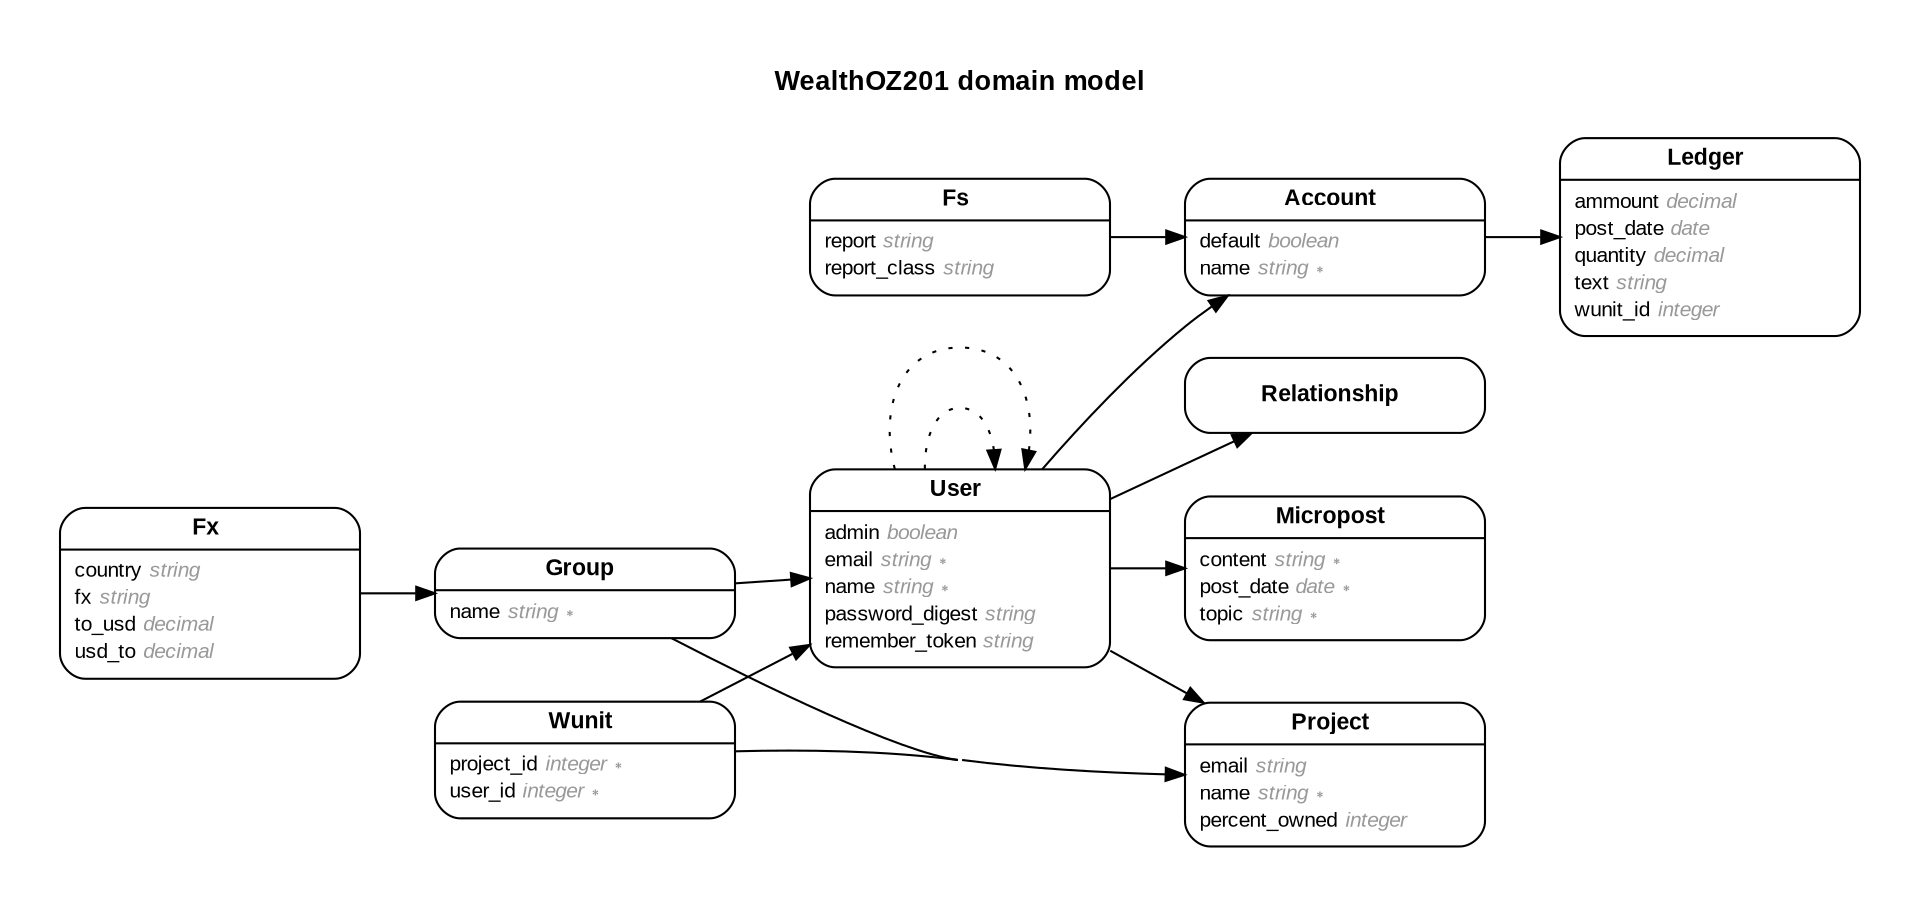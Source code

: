 digraph WealthOZ201 {
rankdir = "LR";
ranksep = "0.5";
nodesep = "0.4";
pad = "0.4,0.4";
margin = "0,0";
concentrate = "true";
labelloc = "t";
fontsize = "13";
fontname = "Arial Bold";
node[ shape  =  "Mrecord" , fontsize  =  "10" , fontname  =  "Arial" , margin  =  "0.07,0.05" , penwidth  =  "1.0"];
edge[ fontname  =  "Arial" , fontsize  =  "7" , dir  =  "both" , arrowsize  =  "0.9" , penwidth  =  "1.0" , labelangle  =  "32" , labeldistance  =  "1.8"];
label = "WealthOZ201 domain model\n\n";
m_Account [label = <<table border="0" align="center" cellspacing="0.5" cellpadding="0" width="134">
  <tr><td align="center" valign="bottom" width="130"><font face="Arial Bold" point-size="11">Account</font></td></tr>
</table>
|
<table border="0" align="left" cellspacing="2" cellpadding="0" width="134">
  <tr><td align="left" width="130" port="default">default <font face="Arial Italic" color="grey60">boolean</font></td></tr>
  <tr><td align="left" width="130" port="name">name <font face="Arial Italic" color="grey60">string ∗</font></td></tr>
</table>
>];
m_Fs [label = <<table border="0" align="center" cellspacing="0.5" cellpadding="0" width="134">
  <tr><td align="center" valign="bottom" width="130"><font face="Arial Bold" point-size="11">Fs</font></td></tr>
</table>
|
<table border="0" align="left" cellspacing="2" cellpadding="0" width="134">
  <tr><td align="left" width="130" port="report">report <font face="Arial Italic" color="grey60">string</font></td></tr>
  <tr><td align="left" width="130" port="report_class">report_class <font face="Arial Italic" color="grey60">string</font></td></tr>
</table>
>];
m_Fx [label = <<table border="0" align="center" cellspacing="0.5" cellpadding="0" width="134">
  <tr><td align="center" valign="bottom" width="130"><font face="Arial Bold" point-size="11">Fx</font></td></tr>
</table>
|
<table border="0" align="left" cellspacing="2" cellpadding="0" width="134">
  <tr><td align="left" width="130" port="country">country <font face="Arial Italic" color="grey60">string</font></td></tr>
  <tr><td align="left" width="130" port="fx">fx <font face="Arial Italic" color="grey60">string</font></td></tr>
  <tr><td align="left" width="130" port="to_usd">to_usd <font face="Arial Italic" color="grey60">decimal</font></td></tr>
  <tr><td align="left" width="130" port="usd_to">usd_to <font face="Arial Italic" color="grey60">decimal</font></td></tr>
</table>
>];
m_Group [label = <<table border="0" align="center" cellspacing="0.5" cellpadding="0" width="134">
  <tr><td align="center" valign="bottom" width="130"><font face="Arial Bold" point-size="11">Group</font></td></tr>
</table>
|
<table border="0" align="left" cellspacing="2" cellpadding="0" width="134">
  <tr><td align="left" width="130" port="name">name <font face="Arial Italic" color="grey60">string ∗</font></td></tr>
</table>
>];
m_Ledger [label = <<table border="0" align="center" cellspacing="0.5" cellpadding="0" width="134">
  <tr><td align="center" valign="bottom" width="130"><font face="Arial Bold" point-size="11">Ledger</font></td></tr>
</table>
|
<table border="0" align="left" cellspacing="2" cellpadding="0" width="134">
  <tr><td align="left" width="130" port="ammount">ammount <font face="Arial Italic" color="grey60">decimal</font></td></tr>
  <tr><td align="left" width="130" port="post_date">post_date <font face="Arial Italic" color="grey60">date</font></td></tr>
  <tr><td align="left" width="130" port="quantity">quantity <font face="Arial Italic" color="grey60">decimal</font></td></tr>
  <tr><td align="left" width="130" port="text">text <font face="Arial Italic" color="grey60">string</font></td></tr>
  <tr><td align="left" width="130" port="wunit_id">wunit_id <font face="Arial Italic" color="grey60">integer</font></td></tr>
</table>
>];
m_Micropost [label = <<table border="0" align="center" cellspacing="0.5" cellpadding="0" width="134">
  <tr><td align="center" valign="bottom" width="130"><font face="Arial Bold" point-size="11">Micropost</font></td></tr>
</table>
|
<table border="0" align="left" cellspacing="2" cellpadding="0" width="134">
  <tr><td align="left" width="130" port="content">content <font face="Arial Italic" color="grey60">string ∗</font></td></tr>
  <tr><td align="left" width="130" port="post_date">post_date <font face="Arial Italic" color="grey60">date ∗</font></td></tr>
  <tr><td align="left" width="130" port="topic">topic <font face="Arial Italic" color="grey60">string ∗</font></td></tr>
</table>
>];
m_Project [label = <<table border="0" align="center" cellspacing="0.5" cellpadding="0" width="134">
  <tr><td align="center" valign="bottom" width="130"><font face="Arial Bold" point-size="11">Project</font></td></tr>
</table>
|
<table border="0" align="left" cellspacing="2" cellpadding="0" width="134">
  <tr><td align="left" width="130" port="email">email <font face="Arial Italic" color="grey60">string</font></td></tr>
  <tr><td align="left" width="130" port="name">name <font face="Arial Italic" color="grey60">string ∗</font></td></tr>
  <tr><td align="left" width="130" port="percent_owned">percent_owned <font face="Arial Italic" color="grey60">integer</font></td></tr>
</table>
>];
m_Relationship [label = <<table border="0" align="center" cellspacing="0.5" cellpadding="0" width="134">
  <tr><td align="center" valign="bottom" width="130"><font face="Arial Bold" point-size="11">Relationship</font></td></tr>
</table>
>];
m_User [label = <<table border="0" align="center" cellspacing="0.5" cellpadding="0" width="134">
  <tr><td align="center" valign="bottom" width="130"><font face="Arial Bold" point-size="11">User</font></td></tr>
</table>
|
<table border="0" align="left" cellspacing="2" cellpadding="0" width="134">
  <tr><td align="left" width="130" port="admin">admin <font face="Arial Italic" color="grey60">boolean</font></td></tr>
  <tr><td align="left" width="130" port="email">email <font face="Arial Italic" color="grey60">string ∗</font></td></tr>
  <tr><td align="left" width="130" port="name">name <font face="Arial Italic" color="grey60">string ∗</font></td></tr>
  <tr><td align="left" width="130" port="password_digest">password_digest <font face="Arial Italic" color="grey60">string</font></td></tr>
  <tr><td align="left" width="130" port="remember_token">remember_token <font face="Arial Italic" color="grey60">string</font></td></tr>
</table>
>];
m_Wunit [label = <<table border="0" align="center" cellspacing="0.5" cellpadding="0" width="134">
  <tr><td align="center" valign="bottom" width="130"><font face="Arial Bold" point-size="11">Wunit</font></td></tr>
</table>
|
<table border="0" align="left" cellspacing="2" cellpadding="0" width="134">
  <tr><td align="left" width="130" port="project_id">project_id <font face="Arial Italic" color="grey60">integer ∗</font></td></tr>
  <tr><td align="left" width="130" port="user_id">user_id <font face="Arial Italic" color="grey60">integer ∗</font></td></tr>
</table>
>];
  m_User -> m_Account [arrowhead = "normal", arrowtail = "none", weight = "2"];
  m_Fs -> m_Account [arrowhead = "normal", arrowtail = "none", weight = "2"];
  m_Account -> m_Ledger [arrowhead = "normal", arrowtail = "none", weight = "2"];
  m_Fx -> m_Group [arrowhead = "normal", arrowtail = "none", weight = "2"];
  m_Group -> m_User [arrowhead = "normal", arrowtail = "none", weight = "2"];
  m_Group -> m_Project [arrowhead = "normal", arrowtail = "none", weight = "2"];
  m_User -> m_Micropost [arrowhead = "normal", arrowtail = "none", weight = "2"];
  m_User -> m_Project [arrowhead = "normal", arrowtail = "none", weight = "2"];
  m_User -> m_Relationship [arrowhead = "normal", arrowtail = "none", weight = "2"];
  m_User -> m_Relationship [arrowhead = "normal", arrowtail = "none", weight = "2"];
  m_Wunit -> m_User [arrowhead = "normal", arrowtail = "none", weight = "2"];
  m_User -> m_User [style = "dotted", arrowhead = "normal", arrowtail = "none", weight = "1", constraint = "false"];
  m_User -> m_User [style = "dotted", arrowhead = "normal", arrowtail = "none", weight = "1", constraint = "false"];
  m_Wunit -> m_Project [arrowhead = "normal", arrowtail = "none", weight = "1"];
}
